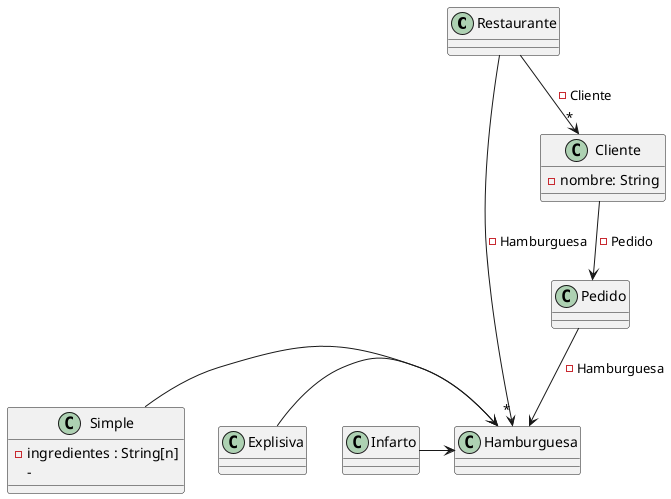 @startuml
Class Restaurante{
}
Restaurante --> "*" Cliente : - Cliente
class Cliente   {
 - nombre: String
}
Restaurante -> "*" Hamburguesa : - Hamburguesa
class Hamburguesa{
}
Cliente --> Pedido: -Pedido
class Pedido {
}
Pedido --> Hamburguesa: -Hamburguesa
class Simple {
 - ingredientes : String[n]
 -
}
Simple -> Hamburguesa
Explisiva -> Hamburguesa
Infarto -> Hamburguesa
@enduml